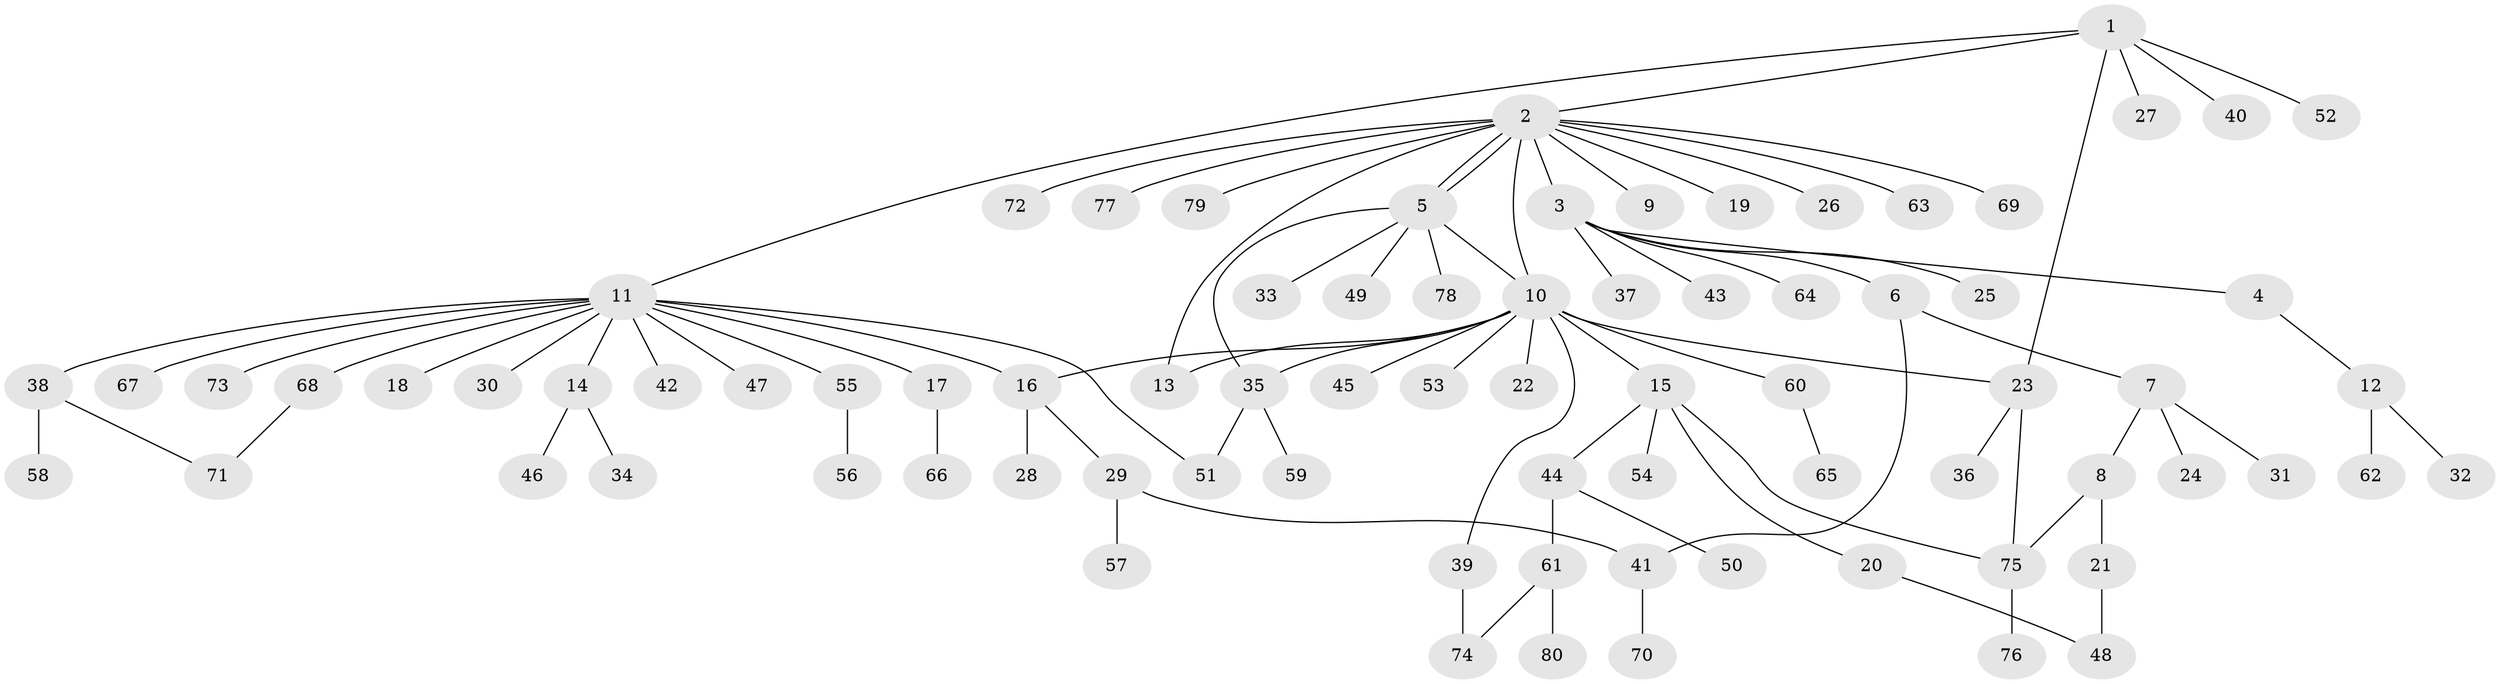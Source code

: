 // coarse degree distribution, {4: 0.09375, 7: 0.03125, 6: 0.03125, 13: 0.03125, 1: 0.59375, 11: 0.03125, 2: 0.1875}
// Generated by graph-tools (version 1.1) at 2025/18/03/04/25 18:18:08]
// undirected, 80 vertices, 92 edges
graph export_dot {
graph [start="1"]
  node [color=gray90,style=filled];
  1;
  2;
  3;
  4;
  5;
  6;
  7;
  8;
  9;
  10;
  11;
  12;
  13;
  14;
  15;
  16;
  17;
  18;
  19;
  20;
  21;
  22;
  23;
  24;
  25;
  26;
  27;
  28;
  29;
  30;
  31;
  32;
  33;
  34;
  35;
  36;
  37;
  38;
  39;
  40;
  41;
  42;
  43;
  44;
  45;
  46;
  47;
  48;
  49;
  50;
  51;
  52;
  53;
  54;
  55;
  56;
  57;
  58;
  59;
  60;
  61;
  62;
  63;
  64;
  65;
  66;
  67;
  68;
  69;
  70;
  71;
  72;
  73;
  74;
  75;
  76;
  77;
  78;
  79;
  80;
  1 -- 2;
  1 -- 11;
  1 -- 23;
  1 -- 27;
  1 -- 40;
  1 -- 52;
  2 -- 3;
  2 -- 5;
  2 -- 5;
  2 -- 9;
  2 -- 10;
  2 -- 13;
  2 -- 19;
  2 -- 26;
  2 -- 63;
  2 -- 69;
  2 -- 72;
  2 -- 77;
  2 -- 79;
  3 -- 4;
  3 -- 6;
  3 -- 25;
  3 -- 37;
  3 -- 43;
  3 -- 64;
  4 -- 12;
  5 -- 10;
  5 -- 33;
  5 -- 35;
  5 -- 49;
  5 -- 78;
  6 -- 7;
  6 -- 41;
  7 -- 8;
  7 -- 24;
  7 -- 31;
  8 -- 21;
  8 -- 75;
  10 -- 13;
  10 -- 15;
  10 -- 16;
  10 -- 22;
  10 -- 23;
  10 -- 35;
  10 -- 39;
  10 -- 45;
  10 -- 53;
  10 -- 60;
  11 -- 14;
  11 -- 16;
  11 -- 17;
  11 -- 18;
  11 -- 30;
  11 -- 38;
  11 -- 42;
  11 -- 47;
  11 -- 51;
  11 -- 55;
  11 -- 67;
  11 -- 68;
  11 -- 73;
  12 -- 32;
  12 -- 62;
  14 -- 34;
  14 -- 46;
  15 -- 20;
  15 -- 44;
  15 -- 54;
  15 -- 75;
  16 -- 28;
  16 -- 29;
  17 -- 66;
  20 -- 48;
  21 -- 48;
  23 -- 36;
  23 -- 75;
  29 -- 41;
  29 -- 57;
  35 -- 51;
  35 -- 59;
  38 -- 58;
  38 -- 71;
  39 -- 74;
  41 -- 70;
  44 -- 50;
  44 -- 61;
  55 -- 56;
  60 -- 65;
  61 -- 74;
  61 -- 80;
  68 -- 71;
  75 -- 76;
}
